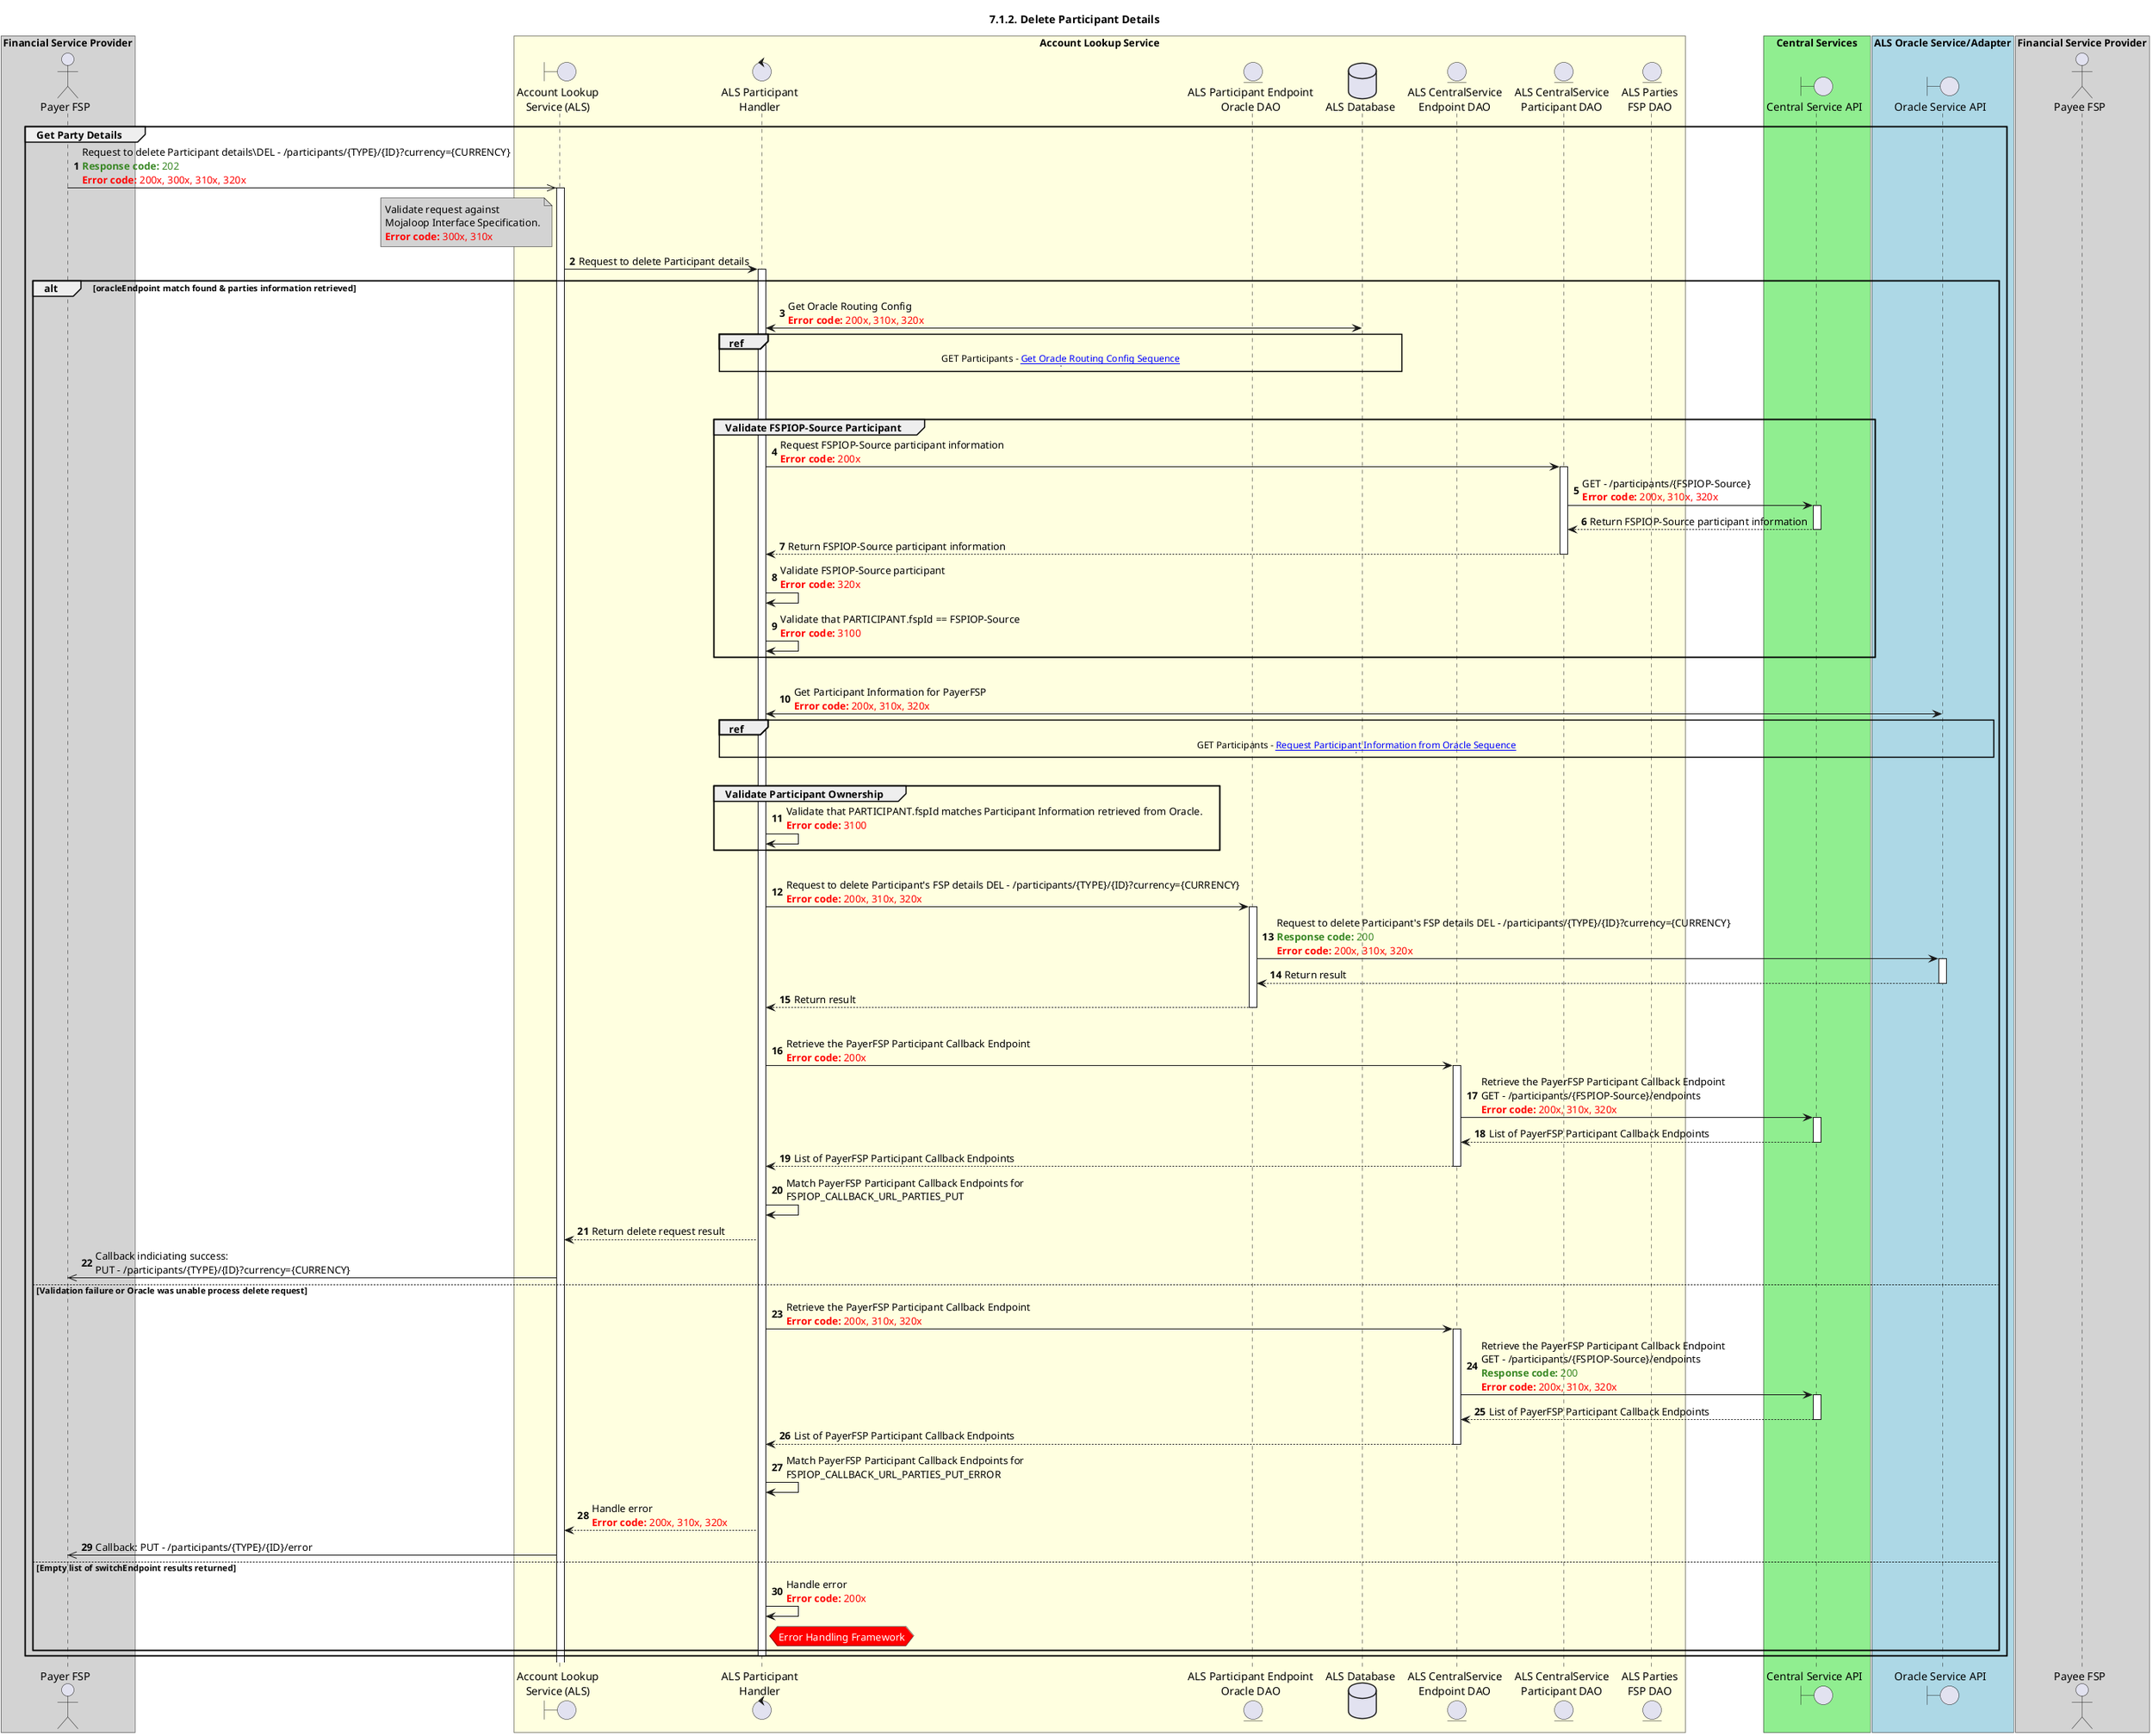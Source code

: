 /'*****
 License
 --------------
 Copyright © 2017 Bill & Melinda Gates Foundation
 The Mojaloop files are made available by the Bill & Melinda Gates Foundation under the Apache License, Version 2.0 (the "License") and you may not use these files except in compliance with the License. You may obtain a copy of the License at
 http://www.apache.org/licenses/LICENSE-2.0
 Unless required by applicable law or agreed to in writing, the Mojaloop files are distributed on an "AS IS" BASIS, WITHOUT WARRANTIES OR CONDITIONS OF ANY KIND, either express or implied. See the License for the specific language governing permissions and limitations under the License.
 Contributors
 --------------
 This is the official list of the Mojaloop project contributors for this file.
 Names of the original copyright holders (individuals or organizations)
 should be listed with a '*' in the first column. People who have
 contributed from an organization can be listed under the organization
 that actually holds the copyright for their contributions (see the
 Gates Foundation organization for an example). Those individuals should have
 their names indented and be marked with a '-'. Email address can be added
 optionally within square brackets <email>.
 * Gates Foundation
 - Name Surname <name.surname@gatesfoundation.com>

 * Georgi Georgiev <georgi.georgiev@modusbox.com>
 * Rajiv Mothilal <rajiv.mothilal@modusbox.com>
 --------------
 ******'/


@startuml
' declare title
title 7.1.2. Delete Participant Details

autonumber
' Actor Keys:
' boundary - APIs/Interfaces, etc
' entity - Database Access Objects
' database - Database Persistence Store

' declare actors
actor "Payer FSP" as PAYER_FSP
actor "Payee FSP" as PAYEE_FSP
boundary "Account Lookup\nService (ALS)" as ALS_API
control "ALS Participant\nHandler" as ALS_PARTICIPANT_HANDLER
entity "ALS CentralService\nEndpoint DAO" as ALS_CENTRALSERVICE_ENDPOINT_CONFIG_DAO
entity "ALS CentralService\nParticipant DAO" as ALS_CENTRALSERVICE_PARTICIPANT_DAO
'entity "ALS Participant Oracle DAO" as ALS_PARTICIPANT_ORACLE_DAO
entity "ALS Parties\nFSP DAO" as ALS_PARTIES_FSP_DAO
entity "ALS Participant Endpoint\nOracle DAO" as ALS_PARTICIPANT_ORACLE_DAO
database "ALS Database" as ALS_DB
boundary "Oracle Service API" as ORACLE_API
boundary "Central Service API" as CENTRALSERVICE_API

box "Financial Service Provider" #LightGrey
participant PAYER_FSP
end box

box "Account Lookup Service" #LightYellow
participant ALS_API
participant ALS_PARTICIPANT_HANDLER
participant ALS_PARTICIPANT_ORACLE_DAO
participant ALS_DB
participant ALS_CENTRALSERVICE_ENDPOINT_CONFIG_DAO
participant ALS_CENTRALSERVICE_PARTICIPANT_DAO
participant ALS_PARTIES_FSP_DAO
end box

box "Central Services" #LightGreen
participant CENTRALSERVICE_API
end box

box "ALS Oracle Service/Adapter" #LightBlue
participant ORACLE_API
end box

box "Financial Service Provider" #LightGrey
participant PAYEE_FSP
end box

' START OF FLOW

group Get Party Details
    PAYER_FSP ->> ALS_API: Request to delete Participant details\DEL - /participants/{TYPE}/{ID}?currency={CURRENCY}\n<color #388724><b>Response code:</b> 202</color>\n<color #red><b>Error code:</b> 200x, 300x, 310x, 320x</color>
    activate ALS_API
    note left ALS_API #lightgray
        Validate request against
        Mojaloop Interface Specification.
        <color #red><b>Error code:</b> 300x, 310x</color>
    end note

    ALS_API -> ALS_PARTICIPANT_HANDLER: Request to delete Participant details

    alt oracleEndpoint match found & parties information retrieved
        activate ALS_PARTICIPANT_HANDLER
        '********************* Retrieve Oracle Routing Information - START ************************
        ALS_PARTICIPANT_HANDLER <-> ALS_DB: Get Oracle Routing Config\n<color #red><b>Error code:</b> 200x, 310x, 320x</color>
        ref over ALS_PARTICIPANT_HANDLER, ALS_DB
            GET Participants - [[https://docs.mojaloop.live/mojaloop-technical-overview/account-lookup-service/als-get-participants.html Get Oracle Routing Config Sequence]]
            |||
        end ref
        '********************* Retrieve Oracle Routing Information - END ************************
        |||
        '********************* Retrieve Switch Routing Information - START ************************
'        ALS_PARTICIPANT_HANDLER <-> ALS_DB: Get Switch Routing Config\n<color #red><b>Error code:</b> 200x, 310x, 320x</color>
'        ref over ALS_PARTICIPANT_HANDLER, ALS_DB
'            GET Participants - [[https://docs.mojaloop.live/mojaloop-technical-overview/account-lookup-service/als-get-participants.html Get Switch Routing Config Sequence]]
'            |||
'        end ref
        '********************* Retrieve Switch Routing Information - END ************************

        |||

        '********************* Validate FSPIOP-Source Participant - START ************************
        group Validate FSPIOP-Source Participant
            ALS_PARTICIPANT_HANDLER -> ALS_CENTRALSERVICE_PARTICIPANT_DAO: Request FSPIOP-Source participant information\n<color #red><b>Error code:</b> 200x</color>
            activate ALS_CENTRALSERVICE_PARTICIPANT_DAO

            ALS_CENTRALSERVICE_PARTICIPANT_DAO -> CENTRALSERVICE_API: GET - /participants/{FSPIOP-Source}\n<color #red><b>Error code:</b> 200x, 310x, 320x</color>
            activate CENTRALSERVICE_API
            CENTRALSERVICE_API --> ALS_CENTRALSERVICE_PARTICIPANT_DAO: Return FSPIOP-Source participant information
            deactivate CENTRALSERVICE_API

            ALS_CENTRALSERVICE_PARTICIPANT_DAO --> ALS_PARTICIPANT_HANDLER: Return FSPIOP-Source participant information

            deactivate ALS_CENTRALSERVICE_PARTICIPANT_DAO

            ALS_PARTICIPANT_HANDLER -> ALS_PARTICIPANT_HANDLER: Validate FSPIOP-Source participant\n<color #red><b>Error code:</b> 320x</color>
            ALS_PARTICIPANT_HANDLER -> ALS_PARTICIPANT_HANDLER: Validate that PARTICIPANT.fspId == FSPIOP-Source\n<color #FF0000><b>Error code:</b> 3100</color>
        end group
        '********************* Validate Participant - END ************************

        |||

        '********************* Request Oracle Participant Information - START ************************

        ALS_PARTICIPANT_HANDLER <-> ORACLE_API: Get Participant Information for PayerFSP\n<color #red><b>Error code:</b> 200x, 310x, 320x</color>
        ref over ALS_PARTICIPANT_HANDLER, ORACLE_API
            GET Participants - [[https://docs.mojaloop.live/mojaloop-technical-overview/account-lookup-service/als-get-participants.html Request Participant Information from Oracle Sequence]]
            |||
        end ref

        '********************* Request Oracle Participant Information - END ************************

        |||

        '********************* Validate Participant Ownership - START ************************
        ' Reference section 6.2.2.4 - Note: The ALS should verify that it is the Party’s current FSP that is deleting the FSP information. Is this adequate?
        group Validate Participant Ownership
            ALS_PARTICIPANT_HANDLER -> ALS_PARTICIPANT_HANDLER: Validate that PARTICIPANT.fspId matches Participant Information retrieved from Oracle.\n<color #red><b>Error code:</b> 3100</color>
        end group
        '********************* Validate Participant - END ************************

        |||

        '********************* Delete Oracle Participant Information - START ************************

        ALS_PARTICIPANT_HANDLER -> ALS_PARTICIPANT_ORACLE_DAO: Request to delete Participant's FSP details DEL - /participants/{TYPE}/{ID}?currency={CURRENCY}\n<color #red><b>Error code:</b> 200x, 310x, 320x</color>
        activate ALS_PARTICIPANT_ORACLE_DAO
        ALS_PARTICIPANT_ORACLE_DAO -> ORACLE_API: Request to delete Participant's FSP details DEL - /participants/{TYPE}/{ID}?currency={CURRENCY}\n<color #388724><b>Response code:</b> 200</color> \n<color #red><b>Error code:</b> 200x, 310x, 320x</color>
        activate ORACLE_API
        ORACLE_API --> ALS_PARTICIPANT_ORACLE_DAO: Return result
        deactivate ORACLE_API
        ALS_PARTICIPANT_ORACLE_DAO --> ALS_PARTICIPANT_HANDLER: Return result
        deactivate ALS_PARTICIPANT_ORACLE_DAO

        '********************* Delete Oracle Participant Information - END ************************
        |||

        '********************* Get PayerFSP Participant End-point Information - START ************************

        ALS_PARTICIPANT_HANDLER -> ALS_CENTRALSERVICE_ENDPOINT_CONFIG_DAO: Retrieve the PayerFSP Participant Callback Endpoint\n<color #red><b>Error code:</b> 200x</color>
        activate ALS_CENTRALSERVICE_ENDPOINT_CONFIG_DAO
        ALS_CENTRALSERVICE_ENDPOINT_CONFIG_DAO -> CENTRALSERVICE_API: Retrieve the PayerFSP Participant Callback Endpoint\nGET - /participants/{FSPIOP-Source}/endpoints\n<color #red><b>Error code:</b> 200x, 310x, 320x</color>
        activate CENTRALSERVICE_API
        CENTRALSERVICE_API --> ALS_CENTRALSERVICE_ENDPOINT_CONFIG_DAO: List of PayerFSP Participant Callback Endpoints
        deactivate CENTRALSERVICE_API
        ALS_CENTRALSERVICE_ENDPOINT_CONFIG_DAO --> ALS_PARTICIPANT_HANDLER: List of PayerFSP Participant Callback Endpoints
        deactivate ALS_CENTRALSERVICE_ENDPOINT_CONFIG_DAO

        ALS_PARTICIPANT_HANDLER -> ALS_PARTICIPANT_HANDLER: Match PayerFSP Participant Callback Endpoints for\nFSPIOP_CALLBACK_URL_PARTIES_PUT

        '********************* Get PayerFSP Participant End-point Information - END ************************

        ALS_PARTICIPANT_HANDLER --> ALS_API: Return delete request result
        ALS_API ->> PAYER_FSP: Callback indiciating success:\nPUT - /participants/{TYPE}/{ID}?currency={CURRENCY}

    else Validation failure or Oracle was unable process delete request

        '********************* Get PayerFSP Participant End-point Information - START ************************

        ALS_PARTICIPANT_HANDLER -> ALS_CENTRALSERVICE_ENDPOINT_CONFIG_DAO: Retrieve the PayerFSP Participant Callback Endpoint\n<color #red><b>Error code:</b> 200x, 310x, 320x</color>
        activate ALS_CENTRALSERVICE_ENDPOINT_CONFIG_DAO
        ALS_CENTRALSERVICE_ENDPOINT_CONFIG_DAO -> CENTRALSERVICE_API: Retrieve the PayerFSP Participant Callback Endpoint\nGET - /participants/{FSPIOP-Source}/endpoints\n<color #388724><b>Response code:</b> 200</color>\n<color #red><b>Error code:</b> 200x, 310x, 320x</color>
        activate CENTRALSERVICE_API
        CENTRALSERVICE_API --> ALS_CENTRALSERVICE_ENDPOINT_CONFIG_DAO: List of PayerFSP Participant Callback Endpoints
        deactivate CENTRALSERVICE_API
        ALS_CENTRALSERVICE_ENDPOINT_CONFIG_DAO --> ALS_PARTICIPANT_HANDLER: List of PayerFSP Participant Callback Endpoints
        deactivate ALS_CENTRALSERVICE_ENDPOINT_CONFIG_DAO

        ALS_PARTICIPANT_HANDLER -> ALS_PARTICIPANT_HANDLER: Match PayerFSP Participant Callback Endpoints for\nFSPIOP_CALLBACK_URL_PARTIES_PUT_ERROR

        '********************* Get PayerFSP Participant End-point Information - END ************************

        ALS_PARTICIPANT_HANDLER --> ALS_API: Handle error\n<color #red><b>Error code:</b> 200x, 310x, 320x</color>
        ALS_API ->> PAYER_FSP: Callback: PUT - /participants/{TYPE}/{ID}/error

    else Empty list of switchEndpoint results returned
        ALS_PARTICIPANT_HANDLER -> ALS_PARTICIPANT_HANDLER: Handle error\n<color #red><b>Error code:</b> 200x</color>
        hnote right ALS_PARTICIPANT_HANDLER #red
            <color #white>Error Handling Framework</color>
        end note
    end alt

    deactivate ALS_PARTICIPANT_HANDLER
end
@enduml
